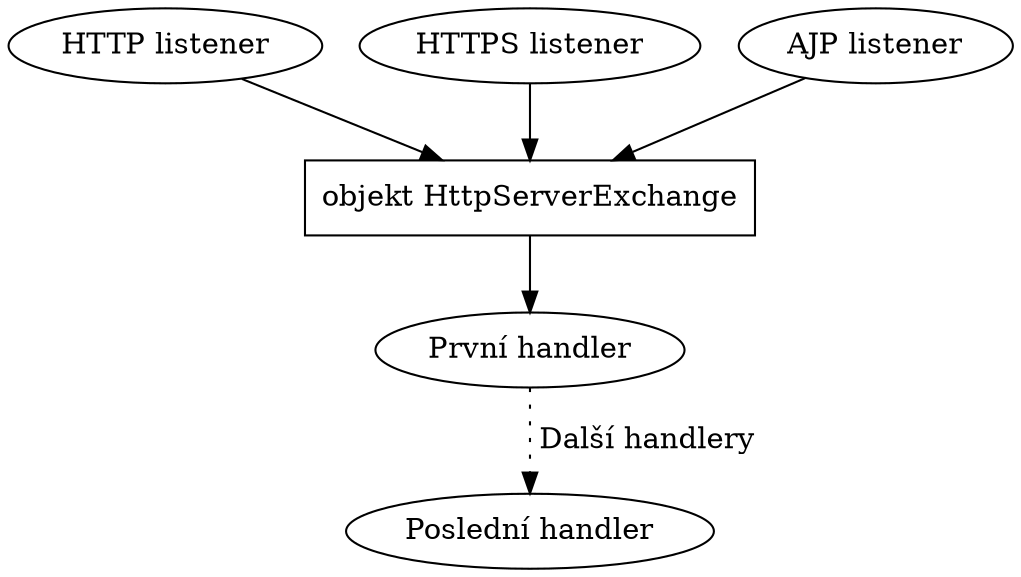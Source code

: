 digraph undertowArchitecture {
    shape="box";
    
    http[label="HTTP listener"];
    https[label="HTTPS listener"];
    ajp[label="AJP listener"];
    han1[label="První handler"];
    han2[label="Poslední handler"];
    
    httpExchange[label="objekt HttpServerExchange", shape=box];

    
    http -> httpExchange;
    
    https -> httpExchange;
    ajp -> httpExchange;

    httpExchange -> han1;
    han1 -> han2[label=" Další handlery", style=dotted];

}
